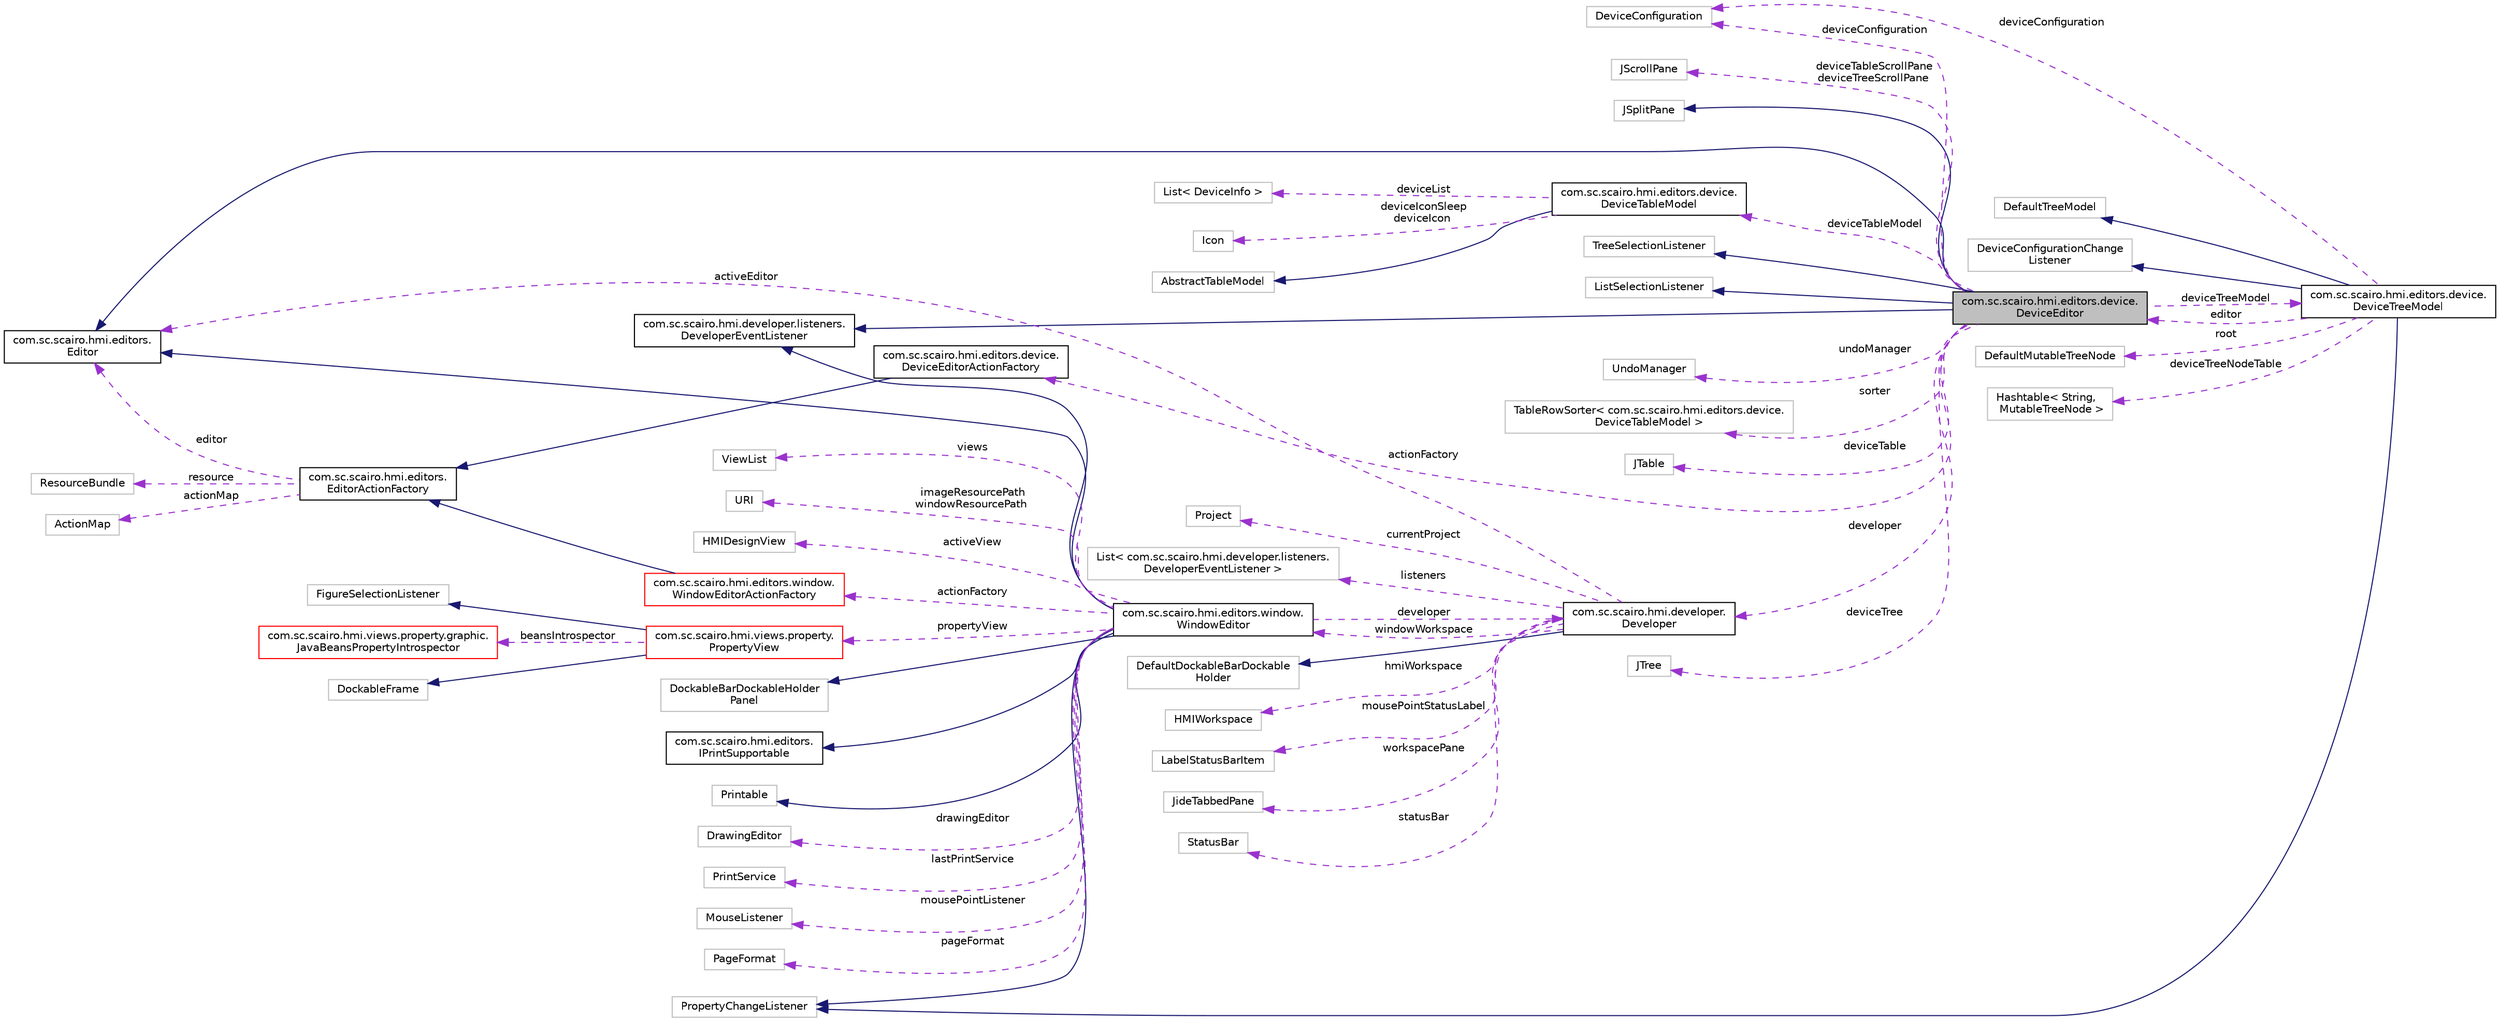 digraph "com.sc.scairo.hmi.editors.device.DeviceEditor"
{
 // LATEX_PDF_SIZE
  edge [fontname="Helvetica",fontsize="10",labelfontname="Helvetica",labelfontsize="10"];
  node [fontname="Helvetica",fontsize="10",shape=record];
  rankdir="LR";
  Node1 [label="com.sc.scairo.hmi.editors.device.\lDeviceEditor",height=0.2,width=0.4,color="black", fillcolor="grey75", style="filled", fontcolor="black",tooltip=" "];
  Node2 -> Node1 [dir="back",color="midnightblue",fontsize="10",style="solid",fontname="Helvetica"];
  Node2 [label="JSplitPane",height=0.2,width=0.4,color="grey75", fillcolor="white", style="filled",tooltip=" "];
  Node3 -> Node1 [dir="back",color="midnightblue",fontsize="10",style="solid",fontname="Helvetica"];
  Node3 [label="com.sc.scairo.hmi.developer.listeners.\lDeveloperEventListener",height=0.2,width=0.4,color="black", fillcolor="white", style="filled",URL="$interfacecom_1_1sc_1_1scairo_1_1hmi_1_1developer_1_1listeners_1_1_developer_event_listener.html",tooltip=" "];
  Node4 -> Node1 [dir="back",color="midnightblue",fontsize="10",style="solid",fontname="Helvetica"];
  Node4 [label="com.sc.scairo.hmi.editors.\lEditor",height=0.2,width=0.4,color="black", fillcolor="white", style="filled",URL="$interfacecom_1_1sc_1_1scairo_1_1hmi_1_1editors_1_1_editor.html",tooltip=" "];
  Node5 -> Node1 [dir="back",color="midnightblue",fontsize="10",style="solid",fontname="Helvetica"];
  Node5 [label="TreeSelectionListener",height=0.2,width=0.4,color="grey75", fillcolor="white", style="filled",tooltip=" "];
  Node6 -> Node1 [dir="back",color="midnightblue",fontsize="10",style="solid",fontname="Helvetica"];
  Node6 [label="ListSelectionListener",height=0.2,width=0.4,color="grey75", fillcolor="white", style="filled",tooltip=" "];
  Node7 -> Node1 [dir="back",color="darkorchid3",fontsize="10",style="dashed",label=" deviceTreeModel" ,fontname="Helvetica"];
  Node7 [label="com.sc.scairo.hmi.editors.device.\lDeviceTreeModel",height=0.2,width=0.4,color="black", fillcolor="white", style="filled",URL="$classcom_1_1sc_1_1scairo_1_1hmi_1_1editors_1_1device_1_1_device_tree_model.html",tooltip=" "];
  Node8 -> Node7 [dir="back",color="midnightblue",fontsize="10",style="solid",fontname="Helvetica"];
  Node8 [label="DefaultTreeModel",height=0.2,width=0.4,color="grey75", fillcolor="white", style="filled",tooltip=" "];
  Node9 -> Node7 [dir="back",color="midnightblue",fontsize="10",style="solid",fontname="Helvetica"];
  Node9 [label="DeviceConfigurationChange\lListener",height=0.2,width=0.4,color="grey75", fillcolor="white", style="filled",tooltip=" "];
  Node10 -> Node7 [dir="back",color="midnightblue",fontsize="10",style="solid",fontname="Helvetica"];
  Node10 [label="PropertyChangeListener",height=0.2,width=0.4,color="grey75", fillcolor="white", style="filled",tooltip=" "];
  Node1 -> Node7 [dir="back",color="darkorchid3",fontsize="10",style="dashed",label=" editor" ,fontname="Helvetica"];
  Node11 -> Node7 [dir="back",color="darkorchid3",fontsize="10",style="dashed",label=" root" ,fontname="Helvetica"];
  Node11 [label="DefaultMutableTreeNode",height=0.2,width=0.4,color="grey75", fillcolor="white", style="filled",tooltip=" "];
  Node12 -> Node7 [dir="back",color="darkorchid3",fontsize="10",style="dashed",label=" deviceTreeNodeTable" ,fontname="Helvetica"];
  Node12 [label="Hashtable\< String,\l MutableTreeNode \>",height=0.2,width=0.4,color="grey75", fillcolor="white", style="filled",tooltip=" "];
  Node13 -> Node7 [dir="back",color="darkorchid3",fontsize="10",style="dashed",label=" deviceConfiguration" ,fontname="Helvetica"];
  Node13 [label="DeviceConfiguration",height=0.2,width=0.4,color="grey75", fillcolor="white", style="filled",tooltip=" "];
  Node14 -> Node1 [dir="back",color="darkorchid3",fontsize="10",style="dashed",label=" undoManager" ,fontname="Helvetica"];
  Node14 [label="UndoManager",height=0.2,width=0.4,color="grey75", fillcolor="white", style="filled",tooltip=" "];
  Node15 -> Node1 [dir="back",color="darkorchid3",fontsize="10",style="dashed",label=" sorter" ,fontname="Helvetica"];
  Node15 [label="TableRowSorter\< com.sc.scairo.hmi.editors.device.\lDeviceTableModel \>",height=0.2,width=0.4,color="grey75", fillcolor="white", style="filled",tooltip=" "];
  Node16 -> Node1 [dir="back",color="darkorchid3",fontsize="10",style="dashed",label=" deviceTable" ,fontname="Helvetica"];
  Node16 [label="JTable",height=0.2,width=0.4,color="grey75", fillcolor="white", style="filled",tooltip=" "];
  Node17 -> Node1 [dir="back",color="darkorchid3",fontsize="10",style="dashed",label=" actionFactory" ,fontname="Helvetica"];
  Node17 [label="com.sc.scairo.hmi.editors.device.\lDeviceEditorActionFactory",height=0.2,width=0.4,color="black", fillcolor="white", style="filled",URL="$classcom_1_1sc_1_1scairo_1_1hmi_1_1editors_1_1device_1_1_device_editor_action_factory.html",tooltip=" "];
  Node18 -> Node17 [dir="back",color="midnightblue",fontsize="10",style="solid",fontname="Helvetica"];
  Node18 [label="com.sc.scairo.hmi.editors.\lEditorActionFactory",height=0.2,width=0.4,color="black", fillcolor="white", style="filled",URL="$classcom_1_1sc_1_1scairo_1_1hmi_1_1editors_1_1_editor_action_factory.html",tooltip=" "];
  Node19 -> Node18 [dir="back",color="darkorchid3",fontsize="10",style="dashed",label=" resource" ,fontname="Helvetica"];
  Node19 [label="ResourceBundle",height=0.2,width=0.4,color="grey75", fillcolor="white", style="filled",tooltip=" "];
  Node20 -> Node18 [dir="back",color="darkorchid3",fontsize="10",style="dashed",label=" actionMap" ,fontname="Helvetica"];
  Node20 [label="ActionMap",height=0.2,width=0.4,color="grey75", fillcolor="white", style="filled",tooltip=" "];
  Node4 -> Node18 [dir="back",color="darkorchid3",fontsize="10",style="dashed",label=" editor" ,fontname="Helvetica"];
  Node13 -> Node1 [dir="back",color="darkorchid3",fontsize="10",style="dashed",label=" deviceConfiguration" ,fontname="Helvetica"];
  Node21 -> Node1 [dir="back",color="darkorchid3",fontsize="10",style="dashed",label=" developer" ,fontname="Helvetica"];
  Node21 [label="com.sc.scairo.hmi.developer.\lDeveloper",height=0.2,width=0.4,color="black", fillcolor="white", style="filled",URL="$classcom_1_1sc_1_1scairo_1_1hmi_1_1developer_1_1_developer.html",tooltip=" "];
  Node22 -> Node21 [dir="back",color="midnightblue",fontsize="10",style="solid",fontname="Helvetica"];
  Node22 [label="DefaultDockableBarDockable\lHolder",height=0.2,width=0.4,color="grey75", fillcolor="white", style="filled",tooltip=" "];
  Node23 -> Node21 [dir="back",color="darkorchid3",fontsize="10",style="dashed",label=" hmiWorkspace" ,fontname="Helvetica"];
  Node23 [label="HMIWorkspace",height=0.2,width=0.4,color="grey75", fillcolor="white", style="filled",tooltip=" "];
  Node24 -> Node21 [dir="back",color="darkorchid3",fontsize="10",style="dashed",label=" windowWorkspace" ,fontname="Helvetica"];
  Node24 [label="com.sc.scairo.hmi.editors.window.\lWindowEditor",height=0.2,width=0.4,color="black", fillcolor="white", style="filled",URL="$classcom_1_1sc_1_1scairo_1_1hmi_1_1editors_1_1window_1_1_window_editor.html",tooltip=" "];
  Node25 -> Node24 [dir="back",color="midnightblue",fontsize="10",style="solid",fontname="Helvetica"];
  Node25 [label="DockableBarDockableHolder\lPanel",height=0.2,width=0.4,color="grey75", fillcolor="white", style="filled",tooltip=" "];
  Node3 -> Node24 [dir="back",color="midnightblue",fontsize="10",style="solid",fontname="Helvetica"];
  Node10 -> Node24 [dir="back",color="midnightblue",fontsize="10",style="solid",fontname="Helvetica"];
  Node4 -> Node24 [dir="back",color="midnightblue",fontsize="10",style="solid",fontname="Helvetica"];
  Node26 -> Node24 [dir="back",color="midnightblue",fontsize="10",style="solid",fontname="Helvetica"];
  Node26 [label="com.sc.scairo.hmi.editors.\lIPrintSupportable",height=0.2,width=0.4,color="black", fillcolor="white", style="filled",URL="$interfacecom_1_1sc_1_1scairo_1_1hmi_1_1editors_1_1_i_print_supportable.html",tooltip=" "];
  Node27 -> Node24 [dir="back",color="midnightblue",fontsize="10",style="solid",fontname="Helvetica"];
  Node27 [label="Printable",height=0.2,width=0.4,color="grey75", fillcolor="white", style="filled",tooltip=" "];
  Node28 -> Node24 [dir="back",color="darkorchid3",fontsize="10",style="dashed",label=" drawingEditor" ,fontname="Helvetica"];
  Node28 [label="DrawingEditor",height=0.2,width=0.4,color="grey75", fillcolor="white", style="filled",tooltip=" "];
  Node29 -> Node24 [dir="back",color="darkorchid3",fontsize="10",style="dashed",label=" lastPrintService" ,fontname="Helvetica"];
  Node29 [label="PrintService",height=0.2,width=0.4,color="grey75", fillcolor="white", style="filled",tooltip=" "];
  Node30 -> Node24 [dir="back",color="darkorchid3",fontsize="10",style="dashed",label=" mousePointListener" ,fontname="Helvetica"];
  Node30 [label="MouseListener",height=0.2,width=0.4,color="grey75", fillcolor="white", style="filled",tooltip=" "];
  Node31 -> Node24 [dir="back",color="darkorchid3",fontsize="10",style="dashed",label=" pageFormat" ,fontname="Helvetica"];
  Node31 [label="PageFormat",height=0.2,width=0.4,color="grey75", fillcolor="white", style="filled",tooltip=" "];
  Node32 -> Node24 [dir="back",color="darkorchid3",fontsize="10",style="dashed",label=" views" ,fontname="Helvetica"];
  Node32 [label="ViewList",height=0.2,width=0.4,color="grey75", fillcolor="white", style="filled",tooltip=" "];
  Node33 -> Node24 [dir="back",color="darkorchid3",fontsize="10",style="dashed",label=" imageResourcePath\nwindowResourcePath" ,fontname="Helvetica"];
  Node33 [label="URI",height=0.2,width=0.4,color="grey75", fillcolor="white", style="filled",tooltip=" "];
  Node34 -> Node24 [dir="back",color="darkorchid3",fontsize="10",style="dashed",label=" activeView" ,fontname="Helvetica"];
  Node34 [label="HMIDesignView",height=0.2,width=0.4,color="grey75", fillcolor="white", style="filled",tooltip=" "];
  Node21 -> Node24 [dir="back",color="darkorchid3",fontsize="10",style="dashed",label=" developer" ,fontname="Helvetica"];
  Node35 -> Node24 [dir="back",color="darkorchid3",fontsize="10",style="dashed",label=" propertyView" ,fontname="Helvetica"];
  Node35 [label="com.sc.scairo.hmi.views.property.\lPropertyView",height=0.2,width=0.4,color="red", fillcolor="white", style="filled",URL="$classcom_1_1sc_1_1scairo_1_1hmi_1_1views_1_1property_1_1_property_view.html",tooltip=" "];
  Node36 -> Node35 [dir="back",color="midnightblue",fontsize="10",style="solid",fontname="Helvetica"];
  Node36 [label="DockableFrame",height=0.2,width=0.4,color="grey75", fillcolor="white", style="filled",tooltip=" "];
  Node37 -> Node35 [dir="back",color="midnightblue",fontsize="10",style="solid",fontname="Helvetica"];
  Node37 [label="FigureSelectionListener",height=0.2,width=0.4,color="grey75", fillcolor="white", style="filled",tooltip=" "];
  Node38 -> Node35 [dir="back",color="darkorchid3",fontsize="10",style="dashed",label=" beansIntrospector" ,fontname="Helvetica"];
  Node38 [label="com.sc.scairo.hmi.views.property.graphic.\lJavaBeansPropertyIntrospector",height=0.2,width=0.4,color="red", fillcolor="white", style="filled",URL="$classcom_1_1sc_1_1scairo_1_1hmi_1_1views_1_1property_1_1graphic_1_1_java_beans_property_introspector.html",tooltip=" "];
  Node61 -> Node24 [dir="back",color="darkorchid3",fontsize="10",style="dashed",label=" actionFactory" ,fontname="Helvetica"];
  Node61 [label="com.sc.scairo.hmi.editors.window.\lWindowEditorActionFactory",height=0.2,width=0.4,color="red", fillcolor="white", style="filled",URL="$classcom_1_1sc_1_1scairo_1_1hmi_1_1editors_1_1window_1_1_window_editor_action_factory.html",tooltip=" "];
  Node18 -> Node61 [dir="back",color="midnightblue",fontsize="10",style="solid",fontname="Helvetica"];
  Node66 -> Node21 [dir="back",color="darkorchid3",fontsize="10",style="dashed",label=" mousePointStatusLabel" ,fontname="Helvetica"];
  Node66 [label="LabelStatusBarItem",height=0.2,width=0.4,color="grey75", fillcolor="white", style="filled",tooltip=" "];
  Node67 -> Node21 [dir="back",color="darkorchid3",fontsize="10",style="dashed",label=" workspacePane" ,fontname="Helvetica"];
  Node67 [label="JideTabbedPane",height=0.2,width=0.4,color="grey75", fillcolor="white", style="filled",tooltip=" "];
  Node68 -> Node21 [dir="back",color="darkorchid3",fontsize="10",style="dashed",label=" statusBar" ,fontname="Helvetica"];
  Node68 [label="StatusBar",height=0.2,width=0.4,color="grey75", fillcolor="white", style="filled",tooltip=" "];
  Node69 -> Node21 [dir="back",color="darkorchid3",fontsize="10",style="dashed",label=" currentProject" ,fontname="Helvetica"];
  Node69 [label="Project",height=0.2,width=0.4,color="grey75", fillcolor="white", style="filled",tooltip=" "];
  Node70 -> Node21 [dir="back",color="darkorchid3",fontsize="10",style="dashed",label=" listeners" ,fontname="Helvetica"];
  Node70 [label="List\< com.sc.scairo.hmi.developer.listeners.\lDeveloperEventListener \>",height=0.2,width=0.4,color="grey75", fillcolor="white", style="filled",tooltip=" "];
  Node4 -> Node21 [dir="back",color="darkorchid3",fontsize="10",style="dashed",label=" activeEditor" ,fontname="Helvetica"];
  Node71 -> Node1 [dir="back",color="darkorchid3",fontsize="10",style="dashed",label=" deviceTableModel" ,fontname="Helvetica"];
  Node71 [label="com.sc.scairo.hmi.editors.device.\lDeviceTableModel",height=0.2,width=0.4,color="black", fillcolor="white", style="filled",URL="$classcom_1_1sc_1_1scairo_1_1hmi_1_1editors_1_1device_1_1_device_table_model.html",tooltip=" "];
  Node72 -> Node71 [dir="back",color="midnightblue",fontsize="10",style="solid",fontname="Helvetica"];
  Node72 [label="AbstractTableModel",height=0.2,width=0.4,color="grey75", fillcolor="white", style="filled",tooltip=" "];
  Node73 -> Node71 [dir="back",color="darkorchid3",fontsize="10",style="dashed",label=" deviceList" ,fontname="Helvetica"];
  Node73 [label="List\< DeviceInfo \>",height=0.2,width=0.4,color="grey75", fillcolor="white", style="filled",tooltip=" "];
  Node74 -> Node71 [dir="back",color="darkorchid3",fontsize="10",style="dashed",label=" deviceIconSleep\ndeviceIcon" ,fontname="Helvetica"];
  Node74 [label="Icon",height=0.2,width=0.4,color="grey75", fillcolor="white", style="filled",tooltip=" "];
  Node75 -> Node1 [dir="back",color="darkorchid3",fontsize="10",style="dashed",label=" deviceTree" ,fontname="Helvetica"];
  Node75 [label="JTree",height=0.2,width=0.4,color="grey75", fillcolor="white", style="filled",tooltip=" "];
  Node76 -> Node1 [dir="back",color="darkorchid3",fontsize="10",style="dashed",label=" deviceTableScrollPane\ndeviceTreeScrollPane" ,fontname="Helvetica"];
  Node76 [label="JScrollPane",height=0.2,width=0.4,color="grey75", fillcolor="white", style="filled",tooltip=" "];
}
